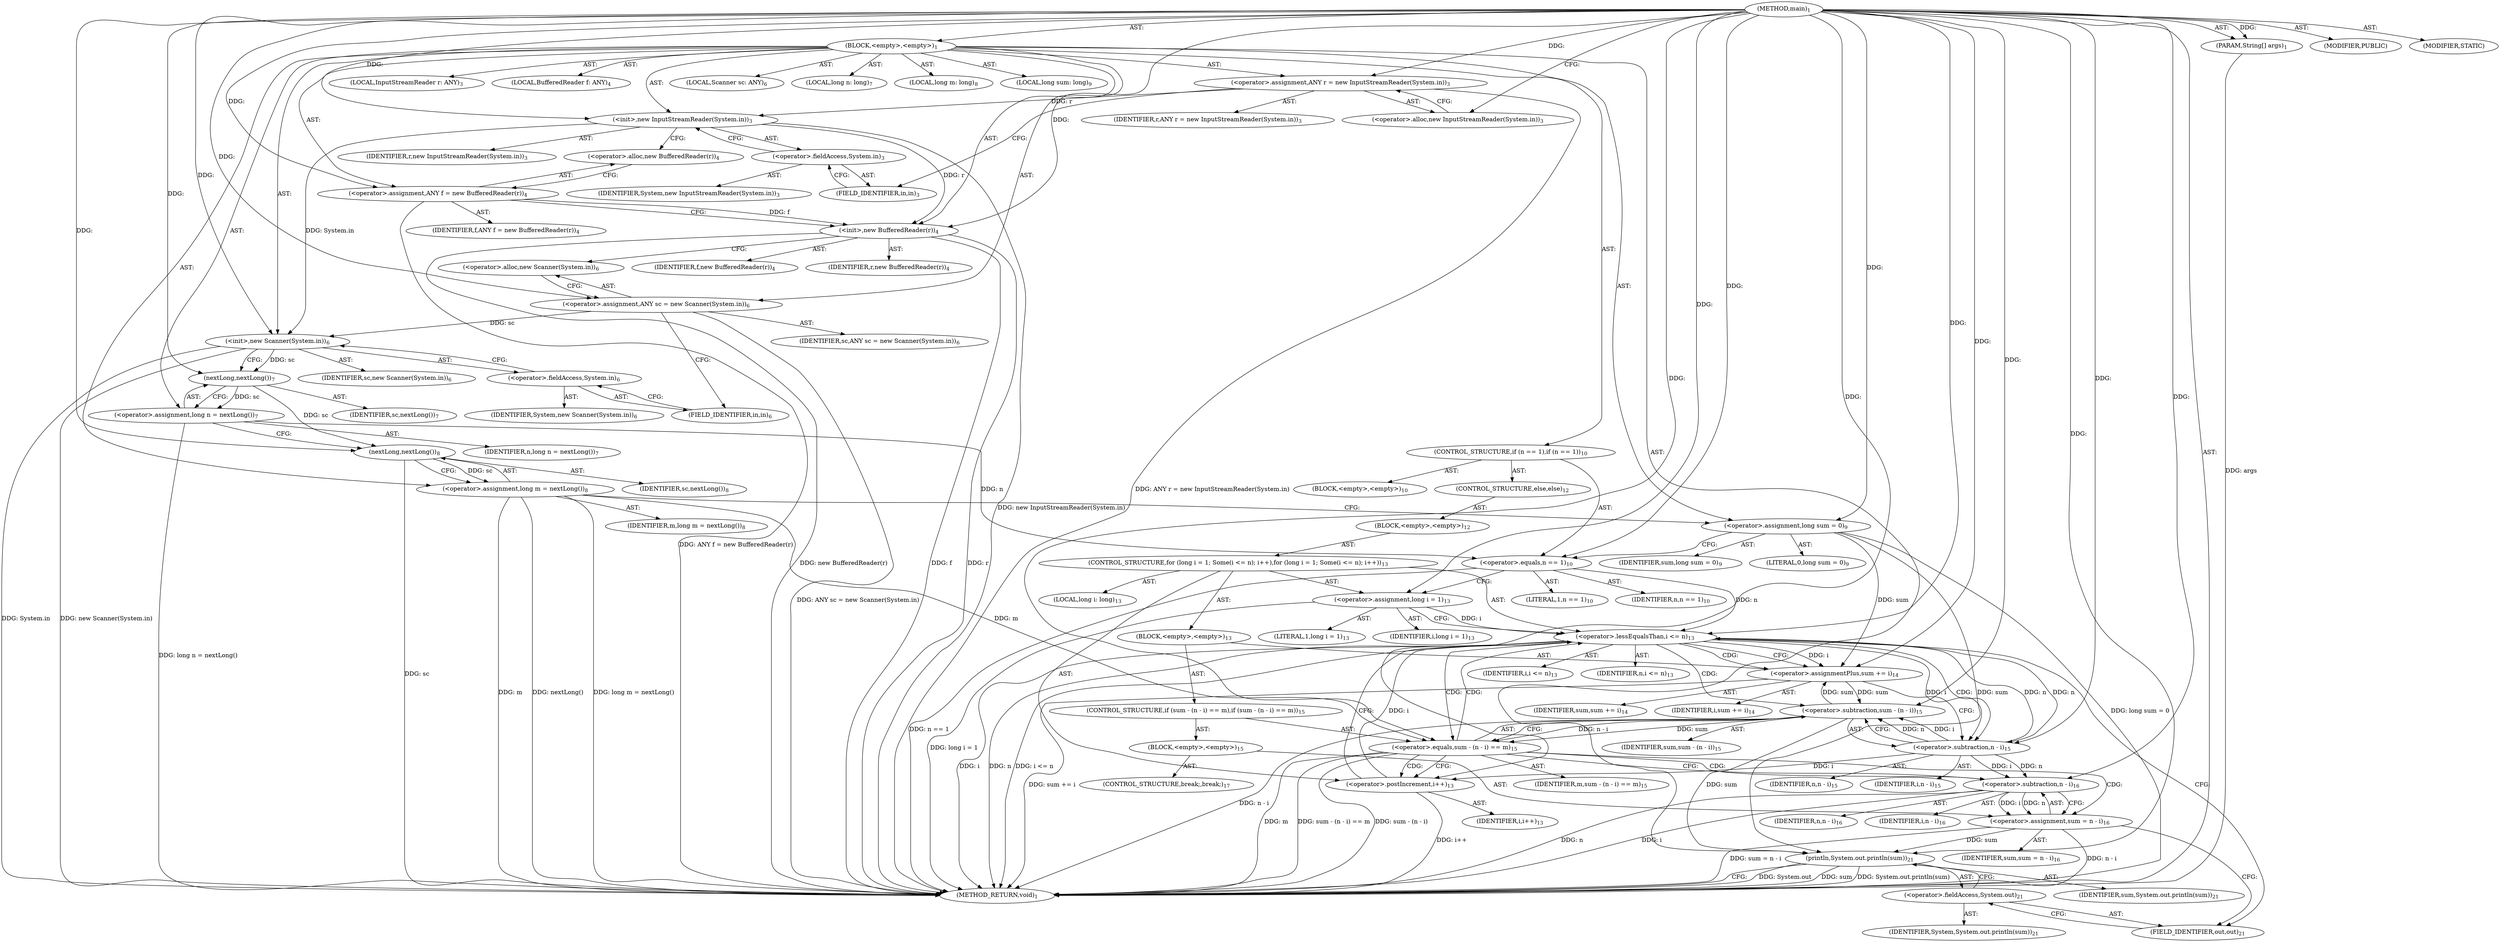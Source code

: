 digraph "main" {  
"23" [label = <(METHOD,main)<SUB>1</SUB>> ]
"24" [label = <(PARAM,String[] args)<SUB>1</SUB>> ]
"25" [label = <(BLOCK,&lt;empty&gt;,&lt;empty&gt;)<SUB>1</SUB>> ]
"4" [label = <(LOCAL,InputStreamReader r: ANY)<SUB>3</SUB>> ]
"26" [label = <(&lt;operator&gt;.assignment,ANY r = new InputStreamReader(System.in))<SUB>3</SUB>> ]
"27" [label = <(IDENTIFIER,r,ANY r = new InputStreamReader(System.in))<SUB>3</SUB>> ]
"28" [label = <(&lt;operator&gt;.alloc,new InputStreamReader(System.in))<SUB>3</SUB>> ]
"29" [label = <(&lt;init&gt;,new InputStreamReader(System.in))<SUB>3</SUB>> ]
"3" [label = <(IDENTIFIER,r,new InputStreamReader(System.in))<SUB>3</SUB>> ]
"30" [label = <(&lt;operator&gt;.fieldAccess,System.in)<SUB>3</SUB>> ]
"31" [label = <(IDENTIFIER,System,new InputStreamReader(System.in))<SUB>3</SUB>> ]
"32" [label = <(FIELD_IDENTIFIER,in,in)<SUB>3</SUB>> ]
"6" [label = <(LOCAL,BufferedReader f: ANY)<SUB>4</SUB>> ]
"33" [label = <(&lt;operator&gt;.assignment,ANY f = new BufferedReader(r))<SUB>4</SUB>> ]
"34" [label = <(IDENTIFIER,f,ANY f = new BufferedReader(r))<SUB>4</SUB>> ]
"35" [label = <(&lt;operator&gt;.alloc,new BufferedReader(r))<SUB>4</SUB>> ]
"36" [label = <(&lt;init&gt;,new BufferedReader(r))<SUB>4</SUB>> ]
"5" [label = <(IDENTIFIER,f,new BufferedReader(r))<SUB>4</SUB>> ]
"37" [label = <(IDENTIFIER,r,new BufferedReader(r))<SUB>4</SUB>> ]
"8" [label = <(LOCAL,Scanner sc: ANY)<SUB>6</SUB>> ]
"38" [label = <(&lt;operator&gt;.assignment,ANY sc = new Scanner(System.in))<SUB>6</SUB>> ]
"39" [label = <(IDENTIFIER,sc,ANY sc = new Scanner(System.in))<SUB>6</SUB>> ]
"40" [label = <(&lt;operator&gt;.alloc,new Scanner(System.in))<SUB>6</SUB>> ]
"41" [label = <(&lt;init&gt;,new Scanner(System.in))<SUB>6</SUB>> ]
"7" [label = <(IDENTIFIER,sc,new Scanner(System.in))<SUB>6</SUB>> ]
"42" [label = <(&lt;operator&gt;.fieldAccess,System.in)<SUB>6</SUB>> ]
"43" [label = <(IDENTIFIER,System,new Scanner(System.in))<SUB>6</SUB>> ]
"44" [label = <(FIELD_IDENTIFIER,in,in)<SUB>6</SUB>> ]
"45" [label = <(LOCAL,long n: long)<SUB>7</SUB>> ]
"46" [label = <(&lt;operator&gt;.assignment,long n = nextLong())<SUB>7</SUB>> ]
"47" [label = <(IDENTIFIER,n,long n = nextLong())<SUB>7</SUB>> ]
"48" [label = <(nextLong,nextLong())<SUB>7</SUB>> ]
"49" [label = <(IDENTIFIER,sc,nextLong())<SUB>7</SUB>> ]
"50" [label = <(LOCAL,long m: long)<SUB>8</SUB>> ]
"51" [label = <(&lt;operator&gt;.assignment,long m = nextLong())<SUB>8</SUB>> ]
"52" [label = <(IDENTIFIER,m,long m = nextLong())<SUB>8</SUB>> ]
"53" [label = <(nextLong,nextLong())<SUB>8</SUB>> ]
"54" [label = <(IDENTIFIER,sc,nextLong())<SUB>8</SUB>> ]
"55" [label = <(LOCAL,long sum: long)<SUB>9</SUB>> ]
"56" [label = <(&lt;operator&gt;.assignment,long sum = 0)<SUB>9</SUB>> ]
"57" [label = <(IDENTIFIER,sum,long sum = 0)<SUB>9</SUB>> ]
"58" [label = <(LITERAL,0,long sum = 0)<SUB>9</SUB>> ]
"59" [label = <(CONTROL_STRUCTURE,if (n == 1),if (n == 1))<SUB>10</SUB>> ]
"60" [label = <(&lt;operator&gt;.equals,n == 1)<SUB>10</SUB>> ]
"61" [label = <(IDENTIFIER,n,n == 1)<SUB>10</SUB>> ]
"62" [label = <(LITERAL,1,n == 1)<SUB>10</SUB>> ]
"63" [label = <(BLOCK,&lt;empty&gt;,&lt;empty&gt;)<SUB>10</SUB>> ]
"64" [label = <(CONTROL_STRUCTURE,else,else)<SUB>12</SUB>> ]
"65" [label = <(BLOCK,&lt;empty&gt;,&lt;empty&gt;)<SUB>12</SUB>> ]
"66" [label = <(CONTROL_STRUCTURE,for (long i = 1; Some(i &lt;= n); i++),for (long i = 1; Some(i &lt;= n); i++))<SUB>13</SUB>> ]
"67" [label = <(LOCAL,long i: long)<SUB>13</SUB>> ]
"68" [label = <(&lt;operator&gt;.assignment,long i = 1)<SUB>13</SUB>> ]
"69" [label = <(IDENTIFIER,i,long i = 1)<SUB>13</SUB>> ]
"70" [label = <(LITERAL,1,long i = 1)<SUB>13</SUB>> ]
"71" [label = <(&lt;operator&gt;.lessEqualsThan,i &lt;= n)<SUB>13</SUB>> ]
"72" [label = <(IDENTIFIER,i,i &lt;= n)<SUB>13</SUB>> ]
"73" [label = <(IDENTIFIER,n,i &lt;= n)<SUB>13</SUB>> ]
"74" [label = <(&lt;operator&gt;.postIncrement,i++)<SUB>13</SUB>> ]
"75" [label = <(IDENTIFIER,i,i++)<SUB>13</SUB>> ]
"76" [label = <(BLOCK,&lt;empty&gt;,&lt;empty&gt;)<SUB>13</SUB>> ]
"77" [label = <(&lt;operator&gt;.assignmentPlus,sum += i)<SUB>14</SUB>> ]
"78" [label = <(IDENTIFIER,sum,sum += i)<SUB>14</SUB>> ]
"79" [label = <(IDENTIFIER,i,sum += i)<SUB>14</SUB>> ]
"80" [label = <(CONTROL_STRUCTURE,if (sum - (n - i) == m),if (sum - (n - i) == m))<SUB>15</SUB>> ]
"81" [label = <(&lt;operator&gt;.equals,sum - (n - i) == m)<SUB>15</SUB>> ]
"82" [label = <(&lt;operator&gt;.subtraction,sum - (n - i))<SUB>15</SUB>> ]
"83" [label = <(IDENTIFIER,sum,sum - (n - i))<SUB>15</SUB>> ]
"84" [label = <(&lt;operator&gt;.subtraction,n - i)<SUB>15</SUB>> ]
"85" [label = <(IDENTIFIER,n,n - i)<SUB>15</SUB>> ]
"86" [label = <(IDENTIFIER,i,n - i)<SUB>15</SUB>> ]
"87" [label = <(IDENTIFIER,m,sum - (n - i) == m)<SUB>15</SUB>> ]
"88" [label = <(BLOCK,&lt;empty&gt;,&lt;empty&gt;)<SUB>15</SUB>> ]
"89" [label = <(&lt;operator&gt;.assignment,sum = n - i)<SUB>16</SUB>> ]
"90" [label = <(IDENTIFIER,sum,sum = n - i)<SUB>16</SUB>> ]
"91" [label = <(&lt;operator&gt;.subtraction,n - i)<SUB>16</SUB>> ]
"92" [label = <(IDENTIFIER,n,n - i)<SUB>16</SUB>> ]
"93" [label = <(IDENTIFIER,i,n - i)<SUB>16</SUB>> ]
"94" [label = <(CONTROL_STRUCTURE,break;,break;)<SUB>17</SUB>> ]
"95" [label = <(println,System.out.println(sum))<SUB>21</SUB>> ]
"96" [label = <(&lt;operator&gt;.fieldAccess,System.out)<SUB>21</SUB>> ]
"97" [label = <(IDENTIFIER,System,System.out.println(sum))<SUB>21</SUB>> ]
"98" [label = <(FIELD_IDENTIFIER,out,out)<SUB>21</SUB>> ]
"99" [label = <(IDENTIFIER,sum,System.out.println(sum))<SUB>21</SUB>> ]
"100" [label = <(MODIFIER,PUBLIC)> ]
"101" [label = <(MODIFIER,STATIC)> ]
"102" [label = <(METHOD_RETURN,void)<SUB>1</SUB>> ]
  "23" -> "24"  [ label = "AST: "] 
  "23" -> "25"  [ label = "AST: "] 
  "23" -> "100"  [ label = "AST: "] 
  "23" -> "101"  [ label = "AST: "] 
  "23" -> "102"  [ label = "AST: "] 
  "25" -> "4"  [ label = "AST: "] 
  "25" -> "26"  [ label = "AST: "] 
  "25" -> "29"  [ label = "AST: "] 
  "25" -> "6"  [ label = "AST: "] 
  "25" -> "33"  [ label = "AST: "] 
  "25" -> "36"  [ label = "AST: "] 
  "25" -> "8"  [ label = "AST: "] 
  "25" -> "38"  [ label = "AST: "] 
  "25" -> "41"  [ label = "AST: "] 
  "25" -> "45"  [ label = "AST: "] 
  "25" -> "46"  [ label = "AST: "] 
  "25" -> "50"  [ label = "AST: "] 
  "25" -> "51"  [ label = "AST: "] 
  "25" -> "55"  [ label = "AST: "] 
  "25" -> "56"  [ label = "AST: "] 
  "25" -> "59"  [ label = "AST: "] 
  "25" -> "95"  [ label = "AST: "] 
  "26" -> "27"  [ label = "AST: "] 
  "26" -> "28"  [ label = "AST: "] 
  "29" -> "3"  [ label = "AST: "] 
  "29" -> "30"  [ label = "AST: "] 
  "30" -> "31"  [ label = "AST: "] 
  "30" -> "32"  [ label = "AST: "] 
  "33" -> "34"  [ label = "AST: "] 
  "33" -> "35"  [ label = "AST: "] 
  "36" -> "5"  [ label = "AST: "] 
  "36" -> "37"  [ label = "AST: "] 
  "38" -> "39"  [ label = "AST: "] 
  "38" -> "40"  [ label = "AST: "] 
  "41" -> "7"  [ label = "AST: "] 
  "41" -> "42"  [ label = "AST: "] 
  "42" -> "43"  [ label = "AST: "] 
  "42" -> "44"  [ label = "AST: "] 
  "46" -> "47"  [ label = "AST: "] 
  "46" -> "48"  [ label = "AST: "] 
  "48" -> "49"  [ label = "AST: "] 
  "51" -> "52"  [ label = "AST: "] 
  "51" -> "53"  [ label = "AST: "] 
  "53" -> "54"  [ label = "AST: "] 
  "56" -> "57"  [ label = "AST: "] 
  "56" -> "58"  [ label = "AST: "] 
  "59" -> "60"  [ label = "AST: "] 
  "59" -> "63"  [ label = "AST: "] 
  "59" -> "64"  [ label = "AST: "] 
  "60" -> "61"  [ label = "AST: "] 
  "60" -> "62"  [ label = "AST: "] 
  "64" -> "65"  [ label = "AST: "] 
  "65" -> "66"  [ label = "AST: "] 
  "66" -> "67"  [ label = "AST: "] 
  "66" -> "68"  [ label = "AST: "] 
  "66" -> "71"  [ label = "AST: "] 
  "66" -> "74"  [ label = "AST: "] 
  "66" -> "76"  [ label = "AST: "] 
  "68" -> "69"  [ label = "AST: "] 
  "68" -> "70"  [ label = "AST: "] 
  "71" -> "72"  [ label = "AST: "] 
  "71" -> "73"  [ label = "AST: "] 
  "74" -> "75"  [ label = "AST: "] 
  "76" -> "77"  [ label = "AST: "] 
  "76" -> "80"  [ label = "AST: "] 
  "77" -> "78"  [ label = "AST: "] 
  "77" -> "79"  [ label = "AST: "] 
  "80" -> "81"  [ label = "AST: "] 
  "80" -> "88"  [ label = "AST: "] 
  "81" -> "82"  [ label = "AST: "] 
  "81" -> "87"  [ label = "AST: "] 
  "82" -> "83"  [ label = "AST: "] 
  "82" -> "84"  [ label = "AST: "] 
  "84" -> "85"  [ label = "AST: "] 
  "84" -> "86"  [ label = "AST: "] 
  "88" -> "89"  [ label = "AST: "] 
  "88" -> "94"  [ label = "AST: "] 
  "89" -> "90"  [ label = "AST: "] 
  "89" -> "91"  [ label = "AST: "] 
  "91" -> "92"  [ label = "AST: "] 
  "91" -> "93"  [ label = "AST: "] 
  "95" -> "96"  [ label = "AST: "] 
  "95" -> "99"  [ label = "AST: "] 
  "96" -> "97"  [ label = "AST: "] 
  "96" -> "98"  [ label = "AST: "] 
  "26" -> "32"  [ label = "CFG: "] 
  "29" -> "35"  [ label = "CFG: "] 
  "33" -> "36"  [ label = "CFG: "] 
  "36" -> "40"  [ label = "CFG: "] 
  "38" -> "44"  [ label = "CFG: "] 
  "41" -> "48"  [ label = "CFG: "] 
  "46" -> "53"  [ label = "CFG: "] 
  "51" -> "56"  [ label = "CFG: "] 
  "56" -> "60"  [ label = "CFG: "] 
  "95" -> "102"  [ label = "CFG: "] 
  "28" -> "26"  [ label = "CFG: "] 
  "30" -> "29"  [ label = "CFG: "] 
  "35" -> "33"  [ label = "CFG: "] 
  "40" -> "38"  [ label = "CFG: "] 
  "42" -> "41"  [ label = "CFG: "] 
  "48" -> "46"  [ label = "CFG: "] 
  "53" -> "51"  [ label = "CFG: "] 
  "60" -> "68"  [ label = "CFG: "] 
  "96" -> "95"  [ label = "CFG: "] 
  "32" -> "30"  [ label = "CFG: "] 
  "44" -> "42"  [ label = "CFG: "] 
  "98" -> "96"  [ label = "CFG: "] 
  "68" -> "71"  [ label = "CFG: "] 
  "71" -> "77"  [ label = "CFG: "] 
  "71" -> "98"  [ label = "CFG: "] 
  "74" -> "71"  [ label = "CFG: "] 
  "77" -> "84"  [ label = "CFG: "] 
  "81" -> "91"  [ label = "CFG: "] 
  "81" -> "74"  [ label = "CFG: "] 
  "82" -> "81"  [ label = "CFG: "] 
  "89" -> "98"  [ label = "CFG: "] 
  "84" -> "82"  [ label = "CFG: "] 
  "91" -> "89"  [ label = "CFG: "] 
  "23" -> "28"  [ label = "CFG: "] 
  "24" -> "102"  [ label = "DDG: args"] 
  "26" -> "102"  [ label = "DDG: ANY r = new InputStreamReader(System.in)"] 
  "29" -> "102"  [ label = "DDG: new InputStreamReader(System.in)"] 
  "33" -> "102"  [ label = "DDG: ANY f = new BufferedReader(r)"] 
  "36" -> "102"  [ label = "DDG: f"] 
  "36" -> "102"  [ label = "DDG: r"] 
  "36" -> "102"  [ label = "DDG: new BufferedReader(r)"] 
  "38" -> "102"  [ label = "DDG: ANY sc = new Scanner(System.in)"] 
  "41" -> "102"  [ label = "DDG: System.in"] 
  "41" -> "102"  [ label = "DDG: new Scanner(System.in)"] 
  "46" -> "102"  [ label = "DDG: long n = nextLong()"] 
  "51" -> "102"  [ label = "DDG: m"] 
  "53" -> "102"  [ label = "DDG: sc"] 
  "51" -> "102"  [ label = "DDG: nextLong()"] 
  "51" -> "102"  [ label = "DDG: long m = nextLong()"] 
  "56" -> "102"  [ label = "DDG: long sum = 0"] 
  "60" -> "102"  [ label = "DDG: n == 1"] 
  "68" -> "102"  [ label = "DDG: long i = 1"] 
  "71" -> "102"  [ label = "DDG: i"] 
  "71" -> "102"  [ label = "DDG: n"] 
  "71" -> "102"  [ label = "DDG: i &lt;= n"] 
  "77" -> "102"  [ label = "DDG: sum += i"] 
  "82" -> "102"  [ label = "DDG: n - i"] 
  "81" -> "102"  [ label = "DDG: sum - (n - i)"] 
  "81" -> "102"  [ label = "DDG: m"] 
  "81" -> "102"  [ label = "DDG: sum - (n - i) == m"] 
  "74" -> "102"  [ label = "DDG: i++"] 
  "91" -> "102"  [ label = "DDG: n"] 
  "91" -> "102"  [ label = "DDG: i"] 
  "89" -> "102"  [ label = "DDG: n - i"] 
  "89" -> "102"  [ label = "DDG: sum = n - i"] 
  "95" -> "102"  [ label = "DDG: System.out"] 
  "95" -> "102"  [ label = "DDG: sum"] 
  "95" -> "102"  [ label = "DDG: System.out.println(sum)"] 
  "23" -> "24"  [ label = "DDG: "] 
  "23" -> "26"  [ label = "DDG: "] 
  "23" -> "33"  [ label = "DDG: "] 
  "23" -> "38"  [ label = "DDG: "] 
  "48" -> "46"  [ label = "DDG: sc"] 
  "53" -> "51"  [ label = "DDG: sc"] 
  "23" -> "56"  [ label = "DDG: "] 
  "26" -> "29"  [ label = "DDG: r"] 
  "23" -> "29"  [ label = "DDG: "] 
  "33" -> "36"  [ label = "DDG: f"] 
  "23" -> "36"  [ label = "DDG: "] 
  "29" -> "36"  [ label = "DDG: r"] 
  "38" -> "41"  [ label = "DDG: sc"] 
  "23" -> "41"  [ label = "DDG: "] 
  "29" -> "41"  [ label = "DDG: System.in"] 
  "56" -> "95"  [ label = "DDG: sum"] 
  "82" -> "95"  [ label = "DDG: sum"] 
  "89" -> "95"  [ label = "DDG: sum"] 
  "23" -> "95"  [ label = "DDG: "] 
  "41" -> "48"  [ label = "DDG: sc"] 
  "23" -> "48"  [ label = "DDG: "] 
  "48" -> "53"  [ label = "DDG: sc"] 
  "23" -> "53"  [ label = "DDG: "] 
  "46" -> "60"  [ label = "DDG: n"] 
  "23" -> "60"  [ label = "DDG: "] 
  "23" -> "68"  [ label = "DDG: "] 
  "68" -> "71"  [ label = "DDG: i"] 
  "74" -> "71"  [ label = "DDG: i"] 
  "23" -> "71"  [ label = "DDG: "] 
  "60" -> "71"  [ label = "DDG: n"] 
  "84" -> "71"  [ label = "DDG: n"] 
  "84" -> "74"  [ label = "DDG: i"] 
  "23" -> "74"  [ label = "DDG: "] 
  "71" -> "77"  [ label = "DDG: i"] 
  "23" -> "77"  [ label = "DDG: "] 
  "56" -> "77"  [ label = "DDG: sum"] 
  "82" -> "77"  [ label = "DDG: sum"] 
  "82" -> "81"  [ label = "DDG: sum"] 
  "82" -> "81"  [ label = "DDG: n - i"] 
  "51" -> "81"  [ label = "DDG: m"] 
  "23" -> "81"  [ label = "DDG: "] 
  "91" -> "89"  [ label = "DDG: n"] 
  "91" -> "89"  [ label = "DDG: i"] 
  "77" -> "82"  [ label = "DDG: sum"] 
  "23" -> "82"  [ label = "DDG: "] 
  "84" -> "82"  [ label = "DDG: n"] 
  "84" -> "82"  [ label = "DDG: i"] 
  "71" -> "84"  [ label = "DDG: n"] 
  "23" -> "84"  [ label = "DDG: "] 
  "71" -> "84"  [ label = "DDG: i"] 
  "84" -> "91"  [ label = "DDG: n"] 
  "23" -> "91"  [ label = "DDG: "] 
  "84" -> "91"  [ label = "DDG: i"] 
  "71" -> "77"  [ label = "CDG: "] 
  "71" -> "82"  [ label = "CDG: "] 
  "71" -> "81"  [ label = "CDG: "] 
  "71" -> "84"  [ label = "CDG: "] 
  "81" -> "91"  [ label = "CDG: "] 
  "81" -> "89"  [ label = "CDG: "] 
  "81" -> "71"  [ label = "CDG: "] 
  "81" -> "74"  [ label = "CDG: "] 
}
